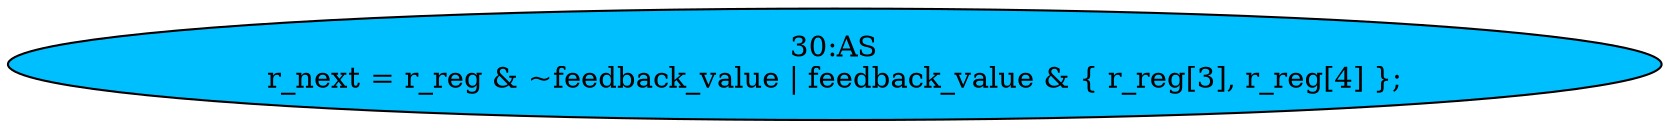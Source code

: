 strict digraph "" {
	node [label="\N"];
	"30:AS"	[ast="<pyverilog.vparser.ast.Assign object at 0x7fe5619a8790>",
		def_var="['r_next']",
		fillcolor=deepskyblue,
		label="30:AS
r_next = r_reg & ~feedback_value | feedback_value & { r_reg[3], r_reg[4] };",
		statements="[]",
		style=filled,
		typ=Assign,
		use_var="['r_reg', 'feedback_value', 'feedback_value', 'r_reg', 'r_reg']"];
}
